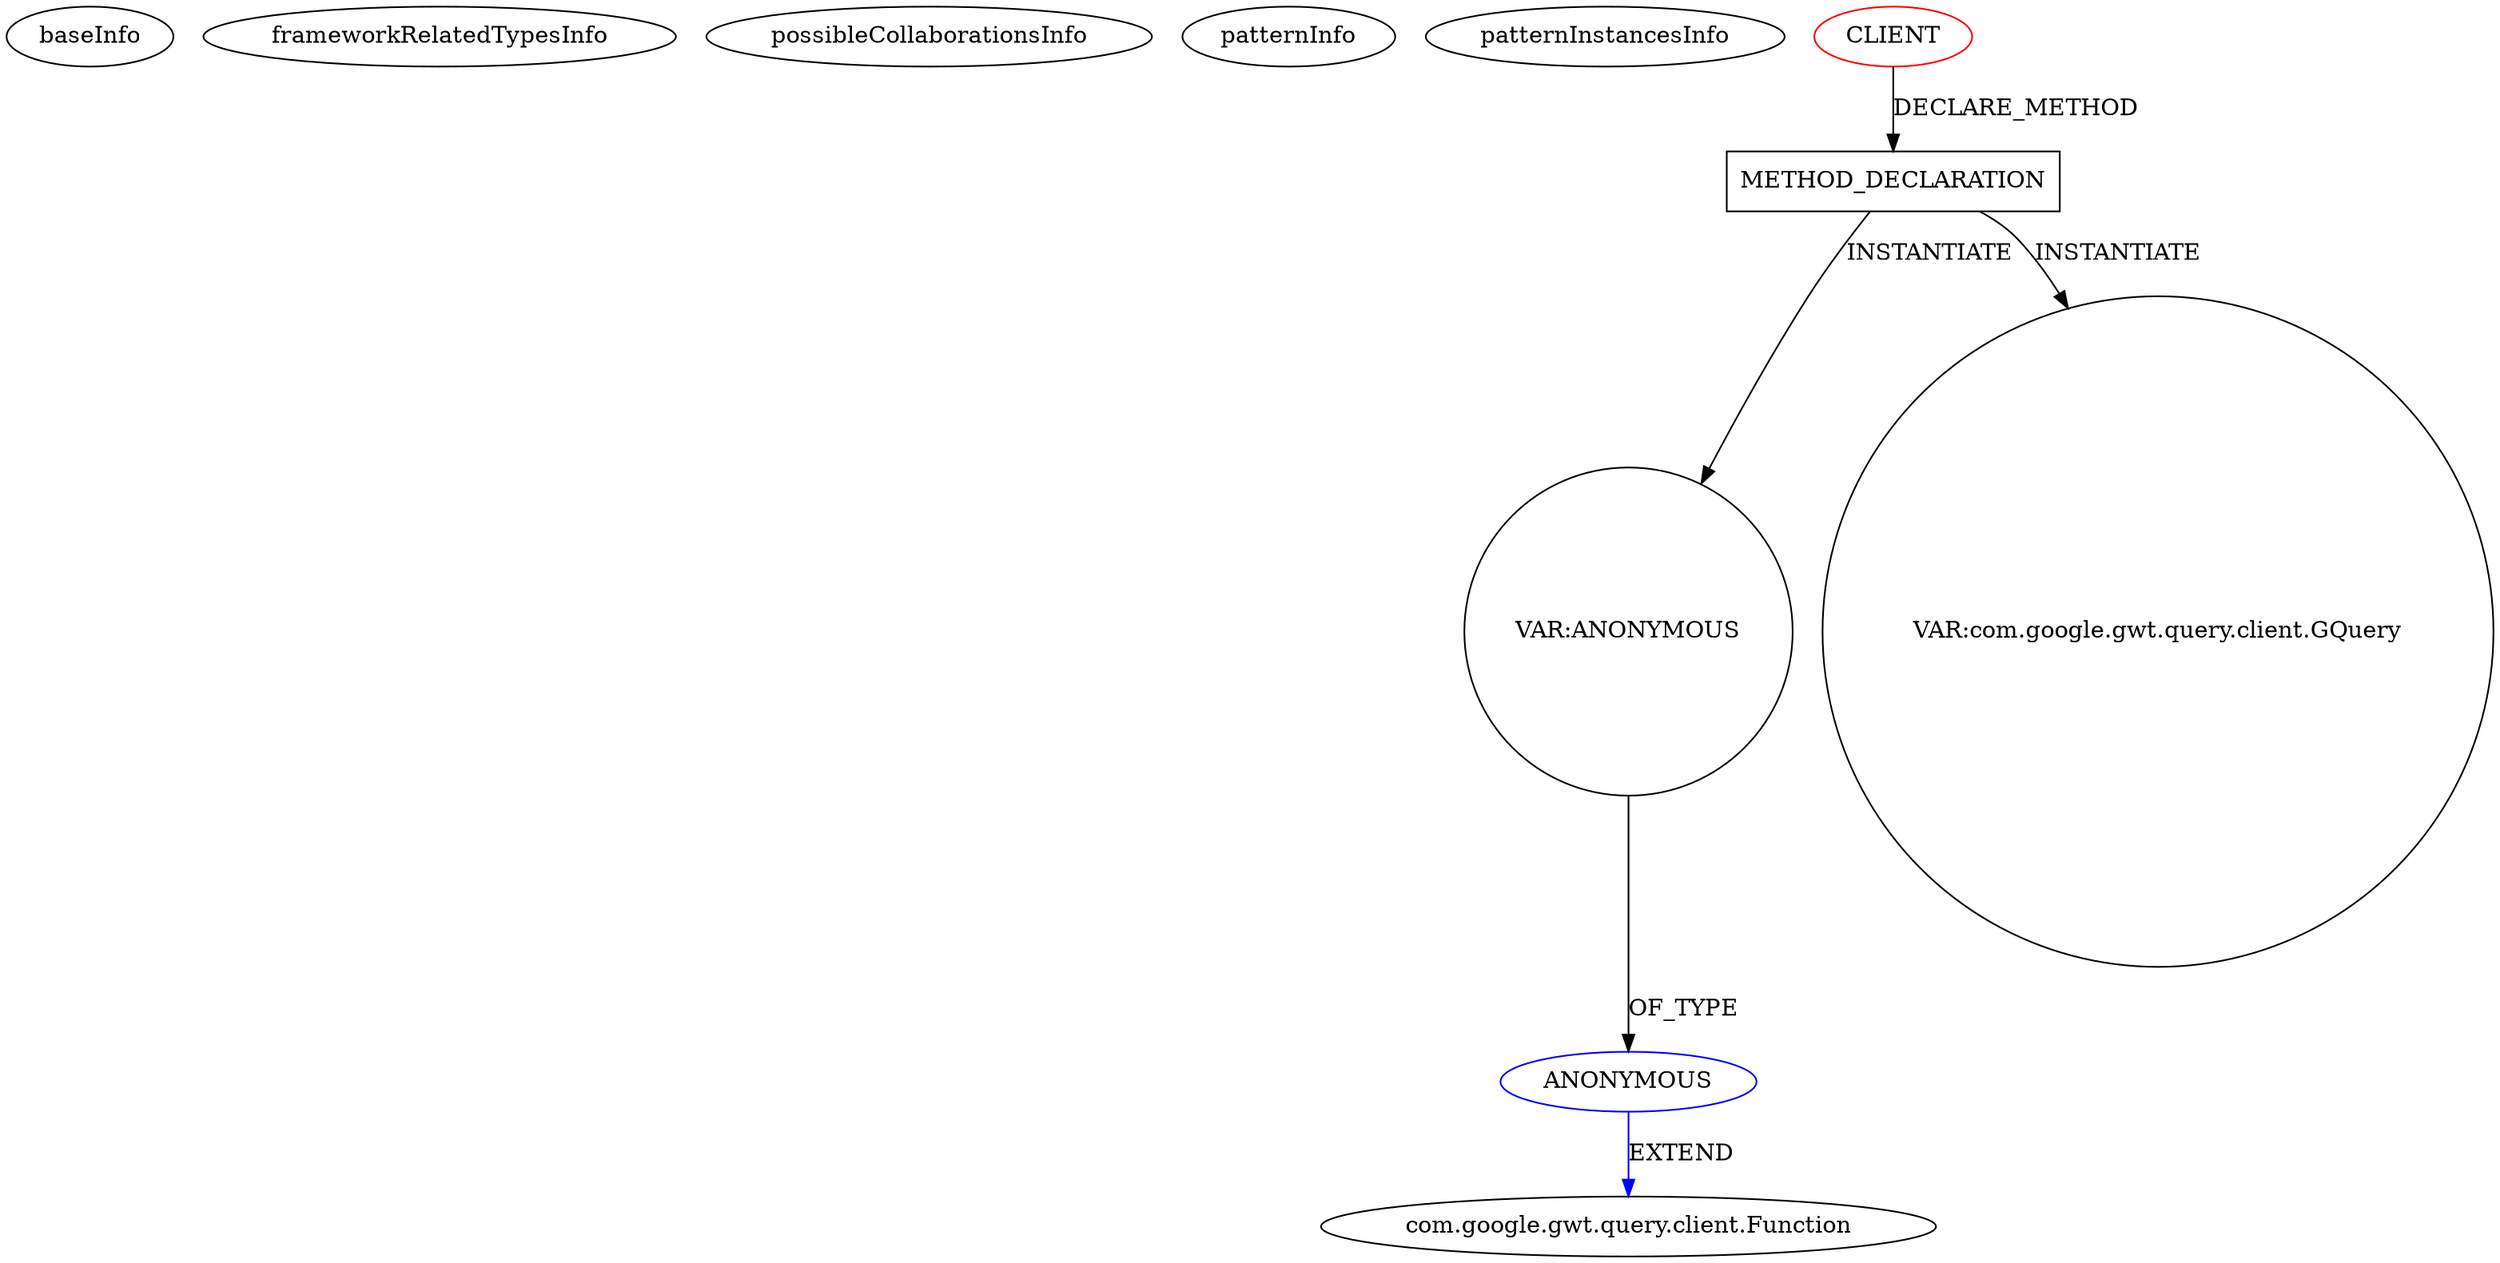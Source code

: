 digraph {
baseInfo[graphId=816,category="pattern",isAnonymous=false,possibleRelation=false]
frameworkRelatedTypesInfo[]
possibleCollaborationsInfo[]
patternInfo[frequency=2.0,patternRootClient=0]
patternInstancesInfo[0="jDramaix-SlidingPuzzle~/jDramaix-SlidingPuzzle/SlidingPuzzle-master/src/be/dramaix/ai/slidingpuzzle/client/SlidingPuzzleApp.java~SlidingPuzzleApp~3113",1="luxferrari-AlgebrApp~/luxferrari-AlgebrApp/AlgebrApp-master/AlgebrApp/src/org/luxferrari/algebrapp/client/IncrementSlider.java~IncrementSlider~3645"]
40[label="com.google.gwt.query.client.Function",vertexType="FRAMEWORK_CLASS_TYPE",isFrameworkType=false]
71[label="ANONYMOUS",vertexType="REFERENCE_ANONYMOUS_DECLARATION",isFrameworkType=false,color=blue]
70[label="VAR:ANONYMOUS",vertexType="VARIABLE_EXPRESION",isFrameworkType=false,shape=circle]
18[label="METHOD_DECLARATION",vertexType="CLIENT_METHOD_DECLARATION",isFrameworkType=false,shape=box]
0[label="CLIENT",vertexType="ROOT_CLIENT_CLASS_DECLARATION",isFrameworkType=false,color=red]
87[label="VAR:com.google.gwt.query.client.GQuery",vertexType="VARIABLE_EXPRESION",isFrameworkType=false,shape=circle]
71->40[label="EXTEND",color=blue]
18->70[label="INSTANTIATE"]
0->18[label="DECLARE_METHOD"]
18->87[label="INSTANTIATE"]
70->71[label="OF_TYPE"]
}
